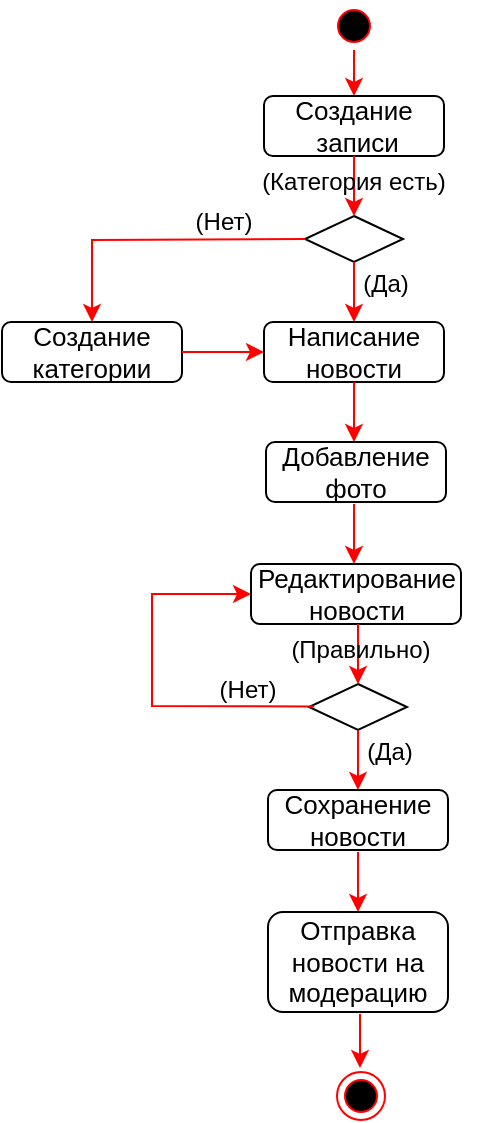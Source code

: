 <mxfile version="20.4.0" type="device"><diagram id="BNYw8SBkffu2Icil0nE9" name="Страница 1"><mxGraphModel dx="1422" dy="794" grid="1" gridSize="10" guides="1" tooltips="1" connect="1" arrows="1" fold="1" page="1" pageScale="1" pageWidth="827" pageHeight="1169" math="0" shadow="0"><root><mxCell id="0"/><mxCell id="1" parent="0"/><mxCell id="pOWUnx5JPsy1F45rlKLN-9" value="" style="ellipse;html=1;shape=startState;fillColor=#000000;strokeColor=#ff0000;fontSize=13;" vertex="1" parent="1"><mxGeometry x="419" y="190" width="24" height="24" as="geometry"/></mxCell><mxCell id="pOWUnx5JPsy1F45rlKLN-10" value="" style="endArrow=classic;html=1;rounded=0;fontSize=13;fillColor=#f8cecc;strokeColor=#FF0000;entryX=0.5;entryY=0;entryDx=0;entryDy=0;" edge="1" parent="1" target="pOWUnx5JPsy1F45rlKLN-11"><mxGeometry width="50" height="50" relative="1" as="geometry"><mxPoint x="431" y="214" as="sourcePoint"/><mxPoint x="431.47" y="234" as="targetPoint"/></mxGeometry></mxCell><mxCell id="pOWUnx5JPsy1F45rlKLN-11" value="Создание&lt;br&gt;&amp;nbsp;записи" style="rounded=1;whiteSpace=wrap;html=1;fontSize=13;fillColor=none;" vertex="1" parent="1"><mxGeometry x="386" y="237" width="90" height="30" as="geometry"/></mxCell><mxCell id="pOWUnx5JPsy1F45rlKLN-12" value="" style="rhombus;whiteSpace=wrap;html=1;fontSize=13;fillColor=none;" vertex="1" parent="1"><mxGeometry x="406.5" y="297" width="49" height="23" as="geometry"/></mxCell><mxCell id="pOWUnx5JPsy1F45rlKLN-13" value="" style="endArrow=classic;html=1;rounded=0;fontSize=13;fillColor=#f8cecc;strokeColor=#FF0000;entryX=0.5;entryY=0;entryDx=0;entryDy=0;exitX=0.5;exitY=1;exitDx=0;exitDy=0;" edge="1" parent="1" source="pOWUnx5JPsy1F45rlKLN-11" target="pOWUnx5JPsy1F45rlKLN-12"><mxGeometry width="50" height="50" relative="1" as="geometry"><mxPoint x="431" y="267" as="sourcePoint"/><mxPoint x="431" y="287" as="targetPoint"/></mxGeometry></mxCell><mxCell id="pOWUnx5JPsy1F45rlKLN-14" value="(Категория есть)" style="text;html=1;strokeColor=none;fillColor=none;align=center;verticalAlign=middle;whiteSpace=wrap;rounded=0;fontSize=12;" vertex="1" parent="1"><mxGeometry x="376" y="268" width="110" height="23" as="geometry"/></mxCell><mxCell id="pOWUnx5JPsy1F45rlKLN-15" value="" style="endArrow=classic;html=1;rounded=0;strokeColor=#FF0000;fontSize=12;exitX=0;exitY=0.5;exitDx=0;exitDy=0;entryX=0.5;entryY=0;entryDx=0;entryDy=0;" edge="1" parent="1" source="pOWUnx5JPsy1F45rlKLN-12" target="pOWUnx5JPsy1F45rlKLN-19"><mxGeometry width="50" height="50" relative="1" as="geometry"><mxPoint x="355" y="350" as="sourcePoint"/><mxPoint x="355" y="350" as="targetPoint"/><Array as="points"><mxPoint x="300" y="309"/></Array></mxGeometry></mxCell><mxCell id="pOWUnx5JPsy1F45rlKLN-16" value="(Нет)" style="text;html=1;strokeColor=none;fillColor=none;align=center;verticalAlign=middle;whiteSpace=wrap;rounded=0;fontSize=12;" vertex="1" parent="1"><mxGeometry x="336" y="285" width="60" height="30" as="geometry"/></mxCell><mxCell id="pOWUnx5JPsy1F45rlKLN-17" value="" style="endArrow=classic;html=1;rounded=0;strokeColor=#FF0000;fontSize=12;exitX=0.5;exitY=1;exitDx=0;exitDy=0;" edge="1" parent="1" source="pOWUnx5JPsy1F45rlKLN-12"><mxGeometry width="50" height="50" relative="1" as="geometry"><mxPoint x="430" y="320" as="sourcePoint"/><mxPoint x="431" y="350" as="targetPoint"/></mxGeometry></mxCell><mxCell id="pOWUnx5JPsy1F45rlKLN-18" value="(Да)" style="text;html=1;strokeColor=none;fillColor=none;align=center;verticalAlign=middle;whiteSpace=wrap;rounded=0;fontSize=12;" vertex="1" parent="1"><mxGeometry x="417" y="316" width="60" height="30" as="geometry"/></mxCell><mxCell id="pOWUnx5JPsy1F45rlKLN-19" value="Создание категории" style="rounded=1;whiteSpace=wrap;html=1;fontSize=13;fillColor=none;" vertex="1" parent="1"><mxGeometry x="255" y="350" width="90" height="30" as="geometry"/></mxCell><mxCell id="pOWUnx5JPsy1F45rlKLN-20" value="Написание новости" style="rounded=1;whiteSpace=wrap;html=1;fontSize=13;fillColor=none;" vertex="1" parent="1"><mxGeometry x="386" y="350" width="90" height="30" as="geometry"/></mxCell><mxCell id="pOWUnx5JPsy1F45rlKLN-21" value="" style="endArrow=classic;html=1;rounded=0;strokeColor=#FF0000;fontSize=12;exitX=1;exitY=0.5;exitDx=0;exitDy=0;entryX=0;entryY=0.5;entryDx=0;entryDy=0;" edge="1" parent="1" source="pOWUnx5JPsy1F45rlKLN-19" target="pOWUnx5JPsy1F45rlKLN-20"><mxGeometry width="50" height="50" relative="1" as="geometry"><mxPoint x="785" y="460" as="sourcePoint"/><mxPoint x="835" y="410" as="targetPoint"/></mxGeometry></mxCell><mxCell id="pOWUnx5JPsy1F45rlKLN-22" value="" style="endArrow=classic;html=1;rounded=0;strokeColor=#FF0000;fontSize=12;" edge="1" parent="1"><mxGeometry width="50" height="50" relative="1" as="geometry"><mxPoint x="431" y="380" as="sourcePoint"/><mxPoint x="431" y="410" as="targetPoint"/></mxGeometry></mxCell><mxCell id="pOWUnx5JPsy1F45rlKLN-23" value="Отправка новости на модерацию" style="rounded=1;whiteSpace=wrap;html=1;fontSize=13;fillColor=none;" vertex="1" parent="1"><mxGeometry x="388" y="645" width="90" height="50" as="geometry"/></mxCell><mxCell id="pOWUnx5JPsy1F45rlKLN-24" value="Сохранение новости" style="rounded=1;whiteSpace=wrap;html=1;fontSize=13;fillColor=none;" vertex="1" parent="1"><mxGeometry x="388" y="584" width="90" height="30" as="geometry"/></mxCell><mxCell id="pOWUnx5JPsy1F45rlKLN-25" value="" style="endArrow=classic;html=1;rounded=0;strokeColor=#FF0000;fontSize=12;" edge="1" parent="1"><mxGeometry width="50" height="50" relative="1" as="geometry"><mxPoint x="433" y="615" as="sourcePoint"/><mxPoint x="433" y="645" as="targetPoint"/></mxGeometry></mxCell><mxCell id="pOWUnx5JPsy1F45rlKLN-28" value="Редактирование&lt;br&gt;новости" style="rounded=1;whiteSpace=wrap;html=1;fontSize=13;fillColor=none;" vertex="1" parent="1"><mxGeometry x="379.5" y="471" width="105" height="30" as="geometry"/></mxCell><mxCell id="pOWUnx5JPsy1F45rlKLN-36" value="" style="ellipse;html=1;shape=endState;fillColor=#000000;strokeColor=#ff0000;fontSize=12;" vertex="1" parent="1"><mxGeometry x="422.5" y="725" width="24" height="24" as="geometry"/></mxCell><mxCell id="pOWUnx5JPsy1F45rlKLN-37" value="" style="rhombus;whiteSpace=wrap;html=1;fontSize=13;fillColor=none;" vertex="1" parent="1"><mxGeometry x="408.5" y="531" width="49" height="23" as="geometry"/></mxCell><mxCell id="pOWUnx5JPsy1F45rlKLN-38" value="" style="endArrow=classic;html=1;rounded=0;fontSize=13;fillColor=#f8cecc;strokeColor=#FF0000;entryX=0.5;entryY=0;entryDx=0;entryDy=0;exitX=0.5;exitY=1;exitDx=0;exitDy=0;" edge="1" parent="1" target="pOWUnx5JPsy1F45rlKLN-37"><mxGeometry width="50" height="50" relative="1" as="geometry"><mxPoint x="433" y="501" as="sourcePoint"/><mxPoint x="433" y="521" as="targetPoint"/></mxGeometry></mxCell><mxCell id="pOWUnx5JPsy1F45rlKLN-39" value="(Правильно)" style="text;html=1;strokeColor=none;fillColor=none;align=center;verticalAlign=middle;whiteSpace=wrap;rounded=0;fontSize=12;" vertex="1" parent="1"><mxGeometry x="370" y="502" width="129" height="23" as="geometry"/></mxCell><mxCell id="pOWUnx5JPsy1F45rlKLN-40" value="(Нет)" style="text;html=1;strokeColor=none;fillColor=none;align=center;verticalAlign=middle;whiteSpace=wrap;rounded=0;fontSize=12;" vertex="1" parent="1"><mxGeometry x="348" y="519" width="60" height="30" as="geometry"/></mxCell><mxCell id="pOWUnx5JPsy1F45rlKLN-41" value="" style="endArrow=classic;html=1;rounded=0;strokeColor=#FF0000;fontSize=12;exitX=0.5;exitY=1;exitDx=0;exitDy=0;" edge="1" parent="1" source="pOWUnx5JPsy1F45rlKLN-37"><mxGeometry width="50" height="50" relative="1" as="geometry"><mxPoint x="432" y="554" as="sourcePoint"/><mxPoint x="433" y="584" as="targetPoint"/></mxGeometry></mxCell><mxCell id="pOWUnx5JPsy1F45rlKLN-42" value="(Да)" style="text;html=1;strokeColor=none;fillColor=none;align=center;verticalAlign=middle;whiteSpace=wrap;rounded=0;fontSize=12;" vertex="1" parent="1"><mxGeometry x="419" y="550" width="60" height="30" as="geometry"/></mxCell><mxCell id="pOWUnx5JPsy1F45rlKLN-44" value="" style="endArrow=classic;html=1;rounded=0;strokeColor=#FF0000;fontSize=12;" edge="1" parent="1"><mxGeometry width="50" height="50" relative="1" as="geometry"><mxPoint x="434" y="696" as="sourcePoint"/><mxPoint x="434" y="723" as="targetPoint"/></mxGeometry></mxCell><mxCell id="pOWUnx5JPsy1F45rlKLN-46" value="Добавление фото" style="rounded=1;whiteSpace=wrap;html=1;fontSize=13;fillColor=none;" vertex="1" parent="1"><mxGeometry x="387" y="410" width="90" height="30" as="geometry"/></mxCell><mxCell id="pOWUnx5JPsy1F45rlKLN-47" value="" style="endArrow=classic;html=1;rounded=0;strokeColor=#FF0000;fontSize=12;exitX=0;exitY=0.5;exitDx=0;exitDy=0;entryX=0;entryY=0.5;entryDx=0;entryDy=0;" edge="1" parent="1" target="pOWUnx5JPsy1F45rlKLN-28"><mxGeometry width="50" height="50" relative="1" as="geometry"><mxPoint x="411" y="542.25" as="sourcePoint"/><mxPoint x="330" y="490" as="targetPoint"/><Array as="points"><mxPoint x="330" y="542"/><mxPoint x="330" y="486"/></Array></mxGeometry></mxCell><mxCell id="pOWUnx5JPsy1F45rlKLN-48" value="" style="endArrow=classic;html=1;rounded=0;strokeColor=#FF0000;fontSize=12;" edge="1" parent="1"><mxGeometry width="50" height="50" relative="1" as="geometry"><mxPoint x="431" y="441" as="sourcePoint"/><mxPoint x="431" y="471" as="targetPoint"/></mxGeometry></mxCell></root></mxGraphModel></diagram></mxfile>
